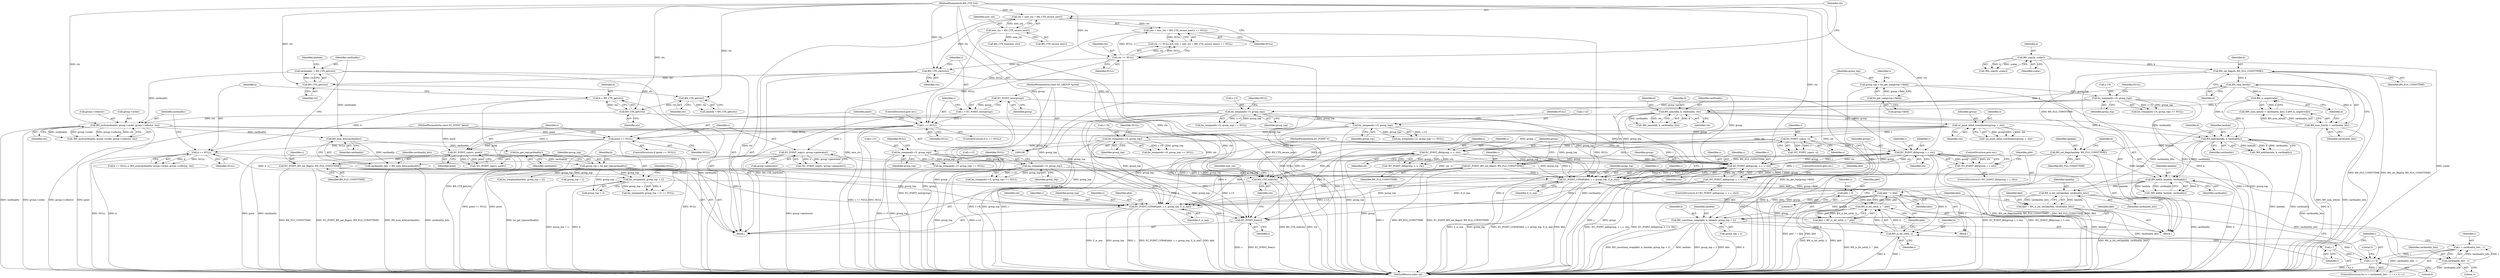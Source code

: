 digraph "0_openssl_56fb454d281a023b3f950d969693553d3f3ceea1@pointer" {
"1000471" [label="(Call,EC_POINT_dbl(group, r, r, ctx))"];
"1000462" [label="(Call,EC_POINT_add(group, s, r, s, ctx))"];
"1000163" [label="(Call,EC_POINT_new(group))"];
"1000109" [label="(MethodParameterIn,const EC_GROUP *group)"];
"1000376" [label="(Call,EC_POINT_dbl(group, s, s, ctx))"];
"1000360" [label="(Call,ec_point_blind_coordinates(group, s, ctx))"];
"1000268" [label="(Call,BN_nnmod(k, k, cardinality, ctx))"];
"1000263" [label="(Call,BN_is_negative(k))"];
"1000260" [label="(Call,BN_num_bits(k))"];
"1000254" [label="(Call,BN_set_flags(k, BN_FLG_CONSTTIME))"];
"1000250" [label="(Call,BN_copy(k, scalar))"];
"1000367" [label="(Call,EC_POINT_copy(r, s))"];
"1000471" [label="(Call,EC_POINT_dbl(group, r, r, ctx))"];
"1000110" [label="(MethodParameterIn,EC_POINT *r)"];
"1000113" [label="(MethodParameterIn,BN_CTX *ctx)"];
"1000454" [label="(Call,EC_POINT_CSWAP(kbit, r, s, group_top, Z_is_one))"];
"1000447" [label="(Call,kbit = BN_is_bit_set(k, i) ^ pbit)"];
"1000449" [label="(Call,BN_is_bit_set(k, i) ^ pbit)"];
"1000450" [label="(Call,BN_is_bit_set(k, i))"];
"1000296" [label="(Call,BN_consttime_swap(kbit, k, lambda, group_top + 2))"];
"1000291" [label="(Call,kbit = BN_is_bit_set(lambda, cardinality_bits))"];
"1000293" [label="(Call,BN_is_bit_set(lambda, cardinality_bits))"];
"1000286" [label="(Call,BN_add(k, lambda, cardinality))"];
"1000276" [label="(Call,BN_add(lambda, k, cardinality))"];
"1000281" [label="(Call,BN_set_flags(lambda, BN_FLG_CONSTTIME))"];
"1000259" [label="(Call,BN_num_bits(k) > cardinality_bits)"];
"1000233" [label="(Call,bn_wexpand(k, group_top + 2))"];
"1000208" [label="(Call,k == NULL)"];
"1000202" [label="(Call,k = BN_CTX_get(ctx))"];
"1000204" [label="(Call,BN_CTX_get(ctx))"];
"1000200" [label="(Call,BN_CTX_get(ctx))"];
"1000196" [label="(Call,BN_CTX_get(ctx))"];
"1000159" [label="(Call,BN_CTX_start(ctx))"];
"1000151" [label="(Call,ctx = new_ctx = BN_CTX_secure_new())"];
"1000153" [label="(Call,new_ctx = BN_CTX_secure_new())"];
"1000147" [label="(Call,ctx == NULL)"];
"1000171" [label="(Call,point == NULL)"];
"1000112" [label="(MethodParameterIn,const EC_POINT *point)"];
"1000166" [label="(Call,s == NULL)"];
"1000161" [label="(Call,s = EC_POINT_new(group))"];
"1000150" [label="(Call,(ctx = new_ctx = BN_CTX_secure_new()) == NULL)"];
"1000226" [label="(Call,group_top = bn_get_top(cardinality))"];
"1000228" [label="(Call,bn_get_top(cardinality))"];
"1000224" [label="(Call,BN_num_bits(cardinality))"];
"1000194" [label="(Call,cardinality = BN_CTX_get(ctx))"];
"1000212" [label="(Call,BN_mul(cardinality, group->order, group->cofactor, ctx))"];
"1000441" [label="(Call,i >= 0)"];
"1000436" [label="(Call,i = cardinality_bits - 1)"];
"1000438" [label="(Call,cardinality_bits - 1)"];
"1000222" [label="(Call,cardinality_bits = BN_num_bits(cardinality))"];
"1000444" [label="(Call,i--)"];
"1000382" [label="(Call,pbit = 0)"];
"1000477" [label="(Call,pbit ^= kbit)"];
"1000371" [label="(Call,EC_POINT_BN_set_flags(r, BN_FLG_CONSTTIME))"];
"1000191" [label="(Call,EC_POINT_BN_set_flags(s, BN_FLG_CONSTTIME))"];
"1000187" [label="(Call,EC_POINT_copy(s, point))"];
"1000177" [label="(Call,EC_POINT_copy(s, group->generator))"];
"1000312" [label="(Call,bn_wexpand(s->X, group_top))"];
"1000303" [label="(Call,group_top = bn_get_top(group->field))"];
"1000305" [label="(Call,bn_get_top(group->field))"];
"1000320" [label="(Call,bn_wexpand(s->Y, group_top))"];
"1000336" [label="(Call,bn_wexpand(r->X, group_top))"];
"1000328" [label="(Call,bn_wexpand(s->Z, group_top))"];
"1000351" [label="(Call,bn_wexpand(r->Z, group_top))"];
"1000344" [label="(Call,bn_wexpand(r->Y, group_top))"];
"1000461" [label="(Call,!EC_POINT_add(group, s, r, s, ctx))"];
"1000470" [label="(Call,!EC_POINT_dbl(group, r, r, ctx))"];
"1000480" [label="(Call,EC_POINT_CSWAP(pbit, r, s, group_top, Z_is_one))"];
"1000491" [label="(Call,EC_POINT_free(s))"];
"1000493" [label="(Call,BN_CTX_end(ctx))"];
"1000281" [label="(Call,BN_set_flags(lambda, BN_FLG_CONSTTIME))"];
"1000321" [label="(Call,s->Y)"];
"1000473" [label="(Identifier,r)"];
"1000458" [label="(Identifier,group_top)"];
"1000222" [label="(Call,cardinality_bits = BN_num_bits(cardinality))"];
"1000461" [label="(Call,!EC_POINT_add(group, s, r, s, ctx))"];
"1000312" [label="(Call,bn_wexpand(s->X, group_top))"];
"1000188" [label="(Identifier,s)"];
"1000240" [label="(Call,bn_wexpand(lambda, group_top + 2))"];
"1000192" [label="(Identifier,s)"];
"1000483" [label="(Identifier,s)"];
"1000303" [label="(Call,group_top = bn_get_top(group->field))"];
"1000439" [label="(Identifier,cardinality_bits)"];
"1000373" [label="(Identifier,BN_FLG_CONSTTIME)"];
"1000262" [label="(Identifier,cardinality_bits)"];
"1000371" [label="(Call,EC_POINT_BN_set_flags(r, BN_FLG_CONSTTIME))"];
"1000205" [label="(Identifier,ctx)"];
"1000454" [label="(Call,EC_POINT_CSWAP(kbit, r, s, group_top, Z_is_one))"];
"1000291" [label="(Call,kbit = BN_is_bit_set(lambda, cardinality_bits))"];
"1000199" [label="(Identifier,lambda)"];
"1000443" [label="(Literal,0)"];
"1000285" [label="(Call,!BN_add(k, lambda, cardinality))"];
"1000109" [label="(MethodParameterIn,const EC_GROUP *group)"];
"1000369" [label="(Identifier,s)"];
"1000235" [label="(Call,group_top + 2)"];
"1000194" [label="(Call,cardinality = BN_CTX_get(ctx))"];
"1000186" [label="(Call,!EC_POINT_copy(s, point))"];
"1000446" [label="(Block,)"];
"1000445" [label="(Identifier,i)"];
"1000481" [label="(Identifier,pbit)"];
"1000327" [label="(Call,bn_wexpand(s->Z, group_top) == NULL)"];
"1000110" [label="(MethodParameterIn,EC_POINT *r)"];
"1000208" [label="(Call,k == NULL)"];
"1000341" [label="(Identifier,NULL)"];
"1000300" [label="(Call,group_top + 2)"];
"1000270" [label="(Identifier,k)"];
"1000202" [label="(Call,k = BN_CTX_get(ctx))"];
"1000166" [label="(Call,s == NULL)"];
"1000440" [label="(Literal,1)"];
"1000363" [label="(Identifier,ctx)"];
"1000328" [label="(Call,bn_wexpand(s->Z, group_top))"];
"1000350" [label="(Call,bn_wexpand(r->Z, group_top) == NULL)"];
"1000227" [label="(Identifier,group_top)"];
"1000287" [label="(Identifier,k)"];
"1000172" [label="(Identifier,point)"];
"1000271" [label="(Identifier,cardinality)"];
"1000311" [label="(Call,bn_wexpand(s->X, group_top) == NULL)"];
"1000211" [label="(Call,!BN_mul(cardinality, group->order, group->cofactor, ctx))"];
"1000256" [label="(Identifier,BN_FLG_CONSTTIME)"];
"1000435" [label="(ControlStructure,for (i = cardinality_bits - 1; i >= 0; i--))"];
"1000250" [label="(Call,BN_copy(k, scalar))"];
"1000471" [label="(Call,EC_POINT_dbl(group, r, r, ctx))"];
"1000232" [label="(Call,bn_wexpand(k, group_top + 2) == NULL)"];
"1000352" [label="(Call,r->Z)"];
"1000356" [label="(Identifier,NULL)"];
"1000304" [label="(Identifier,group_top)"];
"1000314" [label="(Identifier,s)"];
"1000355" [label="(Identifier,group_top)"];
"1000293" [label="(Call,BN_is_bit_set(lambda, cardinality_bits))"];
"1000372" [label="(Identifier,r)"];
"1000258" [label="(Call,(BN_num_bits(k) > cardinality_bits) || (BN_is_negative(k)))"];
"1000368" [label="(Identifier,r)"];
"1000375" [label="(Call,!EC_POINT_dbl(group, s, s, ctx))"];
"1000488" [label="(Identifier,ret)"];
"1000448" [label="(Identifier,kbit)"];
"1000292" [label="(Identifier,kbit)"];
"1000457" [label="(Identifier,s)"];
"1000282" [label="(Identifier,lambda)"];
"1000269" [label="(Identifier,k)"];
"1000263" [label="(Call,BN_is_negative(k))"];
"1000377" [label="(Identifier,group)"];
"1000151" [label="(Call,ctx = new_ctx = BN_CTX_secure_new())"];
"1000255" [label="(Identifier,k)"];
"1000479" [label="(Identifier,kbit)"];
"1000335" [label="(Call,bn_wexpand(r->X, group_top) == NULL)"];
"1000333" [label="(Identifier,NULL)"];
"1000459" [label="(Identifier,Z_is_one)"];
"1000359" [label="(Call,!ec_point_blind_coordinates(group, s, ctx))"];
"1000286" [label="(Call,BN_add(k, lambda, cardinality))"];
"1000200" [label="(Call,BN_CTX_get(ctx))"];
"1000320" [label="(Call,bn_wexpand(s->Y, group_top))"];
"1000382" [label="(Call,pbit = 0)"];
"1000450" [label="(Call,BN_is_bit_set(k, i))"];
"1000343" [label="(Call,bn_wexpand(r->Y, group_top) == NULL)"];
"1000246" [label="(Block,)"];
"1000113" [label="(MethodParameterIn,BN_CTX *ctx)"];
"1000380" [label="(Identifier,ctx)"];
"1000316" [label="(Identifier,group_top)"];
"1000289" [label="(Identifier,cardinality)"];
"1000493" [label="(Call,BN_CTX_end(ctx))"];
"1000384" [label="(Literal,0)"];
"1000324" [label="(Identifier,group_top)"];
"1000348" [label="(Identifier,group_top)"];
"1000223" [label="(Identifier,cardinality_bits)"];
"1000249" [label="(Call,!BN_copy(k, scalar))"];
"1000465" [label="(Identifier,r)"];
"1000162" [label="(Identifier,s)"];
"1000276" [label="(Call,BN_add(lambda, k, cardinality))"];
"1000217" [label="(Call,group->cofactor)"];
"1000204" [label="(Call,BN_CTX_get(ctx))"];
"1000294" [label="(Identifier,lambda)"];
"1000165" [label="(ControlStructure,if (s == NULL))"];
"1000277" [label="(Identifier,lambda)"];
"1000164" [label="(Identifier,group)"];
"1000361" [label="(Identifier,group)"];
"1000267" [label="(Call,!BN_nnmod(k, k, cardinality, ctx))"];
"1000171" [label="(Call,point == NULL)"];
"1000366" [label="(Call,!EC_POINT_copy(r, s))"];
"1000163" [label="(Call,EC_POINT_new(group))"];
"1000455" [label="(Identifier,kbit)"];
"1000453" [label="(Identifier,pbit)"];
"1000288" [label="(Identifier,lambda)"];
"1000437" [label="(Identifier,i)"];
"1000147" [label="(Call,ctx == NULL)"];
"1000177" [label="(Call,EC_POINT_copy(s, group->generator))"];
"1000317" [label="(Identifier,NULL)"];
"1000149" [label="(Identifier,NULL)"];
"1000463" [label="(Identifier,group)"];
"1000242" [label="(Call,group_top + 2)"];
"1000233" [label="(Call,bn_wexpand(k, group_top + 2))"];
"1000168" [label="(Identifier,NULL)"];
"1000306" [label="(Call,group->field)"];
"1000238" [label="(Identifier,NULL)"];
"1000349" [label="(Identifier,NULL)"];
"1000452" [label="(Identifier,i)"];
"1000472" [label="(Identifier,group)"];
"1000444" [label="(Call,i--)"];
"1000254" [label="(Call,BN_set_flags(k, BN_FLG_CONSTTIME))"];
"1000170" [label="(ControlStructure,if (point == NULL))"];
"1000112" [label="(MethodParameterIn,const EC_POINT *point)"];
"1000468" [label="(ControlStructure,goto err;)"];
"1000499" [label="(MethodReturn,static int)"];
"1000466" [label="(Identifier,s)"];
"1000495" [label="(Call,BN_CTX_free(new_ctx))"];
"1000449" [label="(Call,BN_is_bit_set(k, i) ^ pbit)"];
"1000114" [label="(Block,)"];
"1000193" [label="(Identifier,BN_FLG_CONSTTIME)"];
"1000178" [label="(Identifier,s)"];
"1000482" [label="(Identifier,r)"];
"1000492" [label="(Identifier,s)"];
"1000272" [label="(Identifier,ctx)"];
"1000261" [label="(Identifier,k)"];
"1000379" [label="(Identifier,s)"];
"1000295" [label="(Identifier,cardinality_bits)"];
"1000340" [label="(Identifier,group_top)"];
"1000329" [label="(Call,s->Z)"];
"1000251" [label="(Identifier,k)"];
"1000298" [label="(Identifier,k)"];
"1000470" [label="(Call,!EC_POINT_dbl(group, r, r, ctx))"];
"1000226" [label="(Call,group_top = bn_get_top(cardinality))"];
"1000451" [label="(Identifier,k)"];
"1000360" [label="(Call,ec_point_blind_coordinates(group, s, ctx))"];
"1000169" [label="(ControlStructure,goto err;)"];
"1000478" [label="(Identifier,pbit)"];
"1000485" [label="(Identifier,Z_is_one)"];
"1000496" [label="(Identifier,new_ctx)"];
"1000447" [label="(Call,kbit = BN_is_bit_set(k, i) ^ pbit)"];
"1000299" [label="(Identifier,lambda)"];
"1000176" [label="(Call,!EC_POINT_copy(s, group->generator))"];
"1000484" [label="(Identifier,group_top)"];
"1000283" [label="(Identifier,BN_FLG_CONSTTIME)"];
"1000210" [label="(Identifier,NULL)"];
"1000203" [label="(Identifier,k)"];
"1000264" [label="(Identifier,k)"];
"1000278" [label="(Identifier,k)"];
"1000469" [label="(ControlStructure,if (!EC_POINT_dbl(group, r, r, ctx)))"];
"1000460" [label="(ControlStructure,if (!EC_POINT_add(group, s, r, s, ctx)))"];
"1000161" [label="(Call,s = EC_POINT_new(group))"];
"1000150" [label="(Call,(ctx = new_ctx = BN_CTX_secure_new()) == NULL)"];
"1000305" [label="(Call,bn_get_top(group->field))"];
"1000201" [label="(Identifier,ctx)"];
"1000268" [label="(Call,BN_nnmod(k, k, cardinality, ctx))"];
"1000296" [label="(Call,BN_consttime_swap(kbit, k, lambda, group_top + 2))"];
"1000474" [label="(Identifier,r)"];
"1000475" [label="(Identifier,ctx)"];
"1000167" [label="(Identifier,s)"];
"1000220" [label="(Identifier,ctx)"];
"1000319" [label="(Call,bn_wexpand(s->Y, group_top) == NULL)"];
"1000153" [label="(Call,new_ctx = BN_CTX_secure_new())"];
"1000464" [label="(Identifier,s)"];
"1000197" [label="(Identifier,ctx)"];
"1000313" [label="(Call,s->X)"];
"1000383" [label="(Identifier,pbit)"];
"1000209" [label="(Identifier,k)"];
"1000442" [label="(Identifier,i)"];
"1000491" [label="(Call,EC_POINT_free(s))"];
"1000234" [label="(Identifier,k)"];
"1000467" [label="(Identifier,ctx)"];
"1000337" [label="(Call,r->X)"];
"1000155" [label="(Call,BN_CTX_secure_new())"];
"1000438" [label="(Call,cardinality_bits - 1)"];
"1000441" [label="(Call,i >= 0)"];
"1000252" [label="(Identifier,scalar)"];
"1000212" [label="(Call,BN_mul(cardinality, group->order, group->cofactor, ctx))"];
"1000148" [label="(Identifier,ctx)"];
"1000187" [label="(Call,EC_POINT_copy(s, point))"];
"1000378" [label="(Identifier,s)"];
"1000367" [label="(Call,EC_POINT_copy(r, s))"];
"1000159" [label="(Call,BN_CTX_start(ctx))"];
"1000434" [label="(Literal,0)"];
"1000345" [label="(Call,r->Y)"];
"1000207" [label="(Call,k == NULL || !BN_mul(cardinality, group->order, group->cofactor, ctx))"];
"1000214" [label="(Call,group->order)"];
"1000344" [label="(Call,bn_wexpand(r->Y, group_top))"];
"1000480" [label="(Call,EC_POINT_CSWAP(pbit, r, s, group_top, Z_is_one))"];
"1000456" [label="(Identifier,r)"];
"1000229" [label="(Identifier,cardinality)"];
"1000336" [label="(Call,bn_wexpand(r->X, group_top))"];
"1000228" [label="(Call,bn_get_top(cardinality))"];
"1000196" [label="(Call,BN_CTX_get(ctx))"];
"1000477" [label="(Call,pbit ^= kbit)"];
"1000152" [label="(Identifier,ctx)"];
"1000462" [label="(Call,EC_POINT_add(group, s, r, s, ctx))"];
"1000189" [label="(Identifier,point)"];
"1000225" [label="(Identifier,cardinality)"];
"1000195" [label="(Identifier,cardinality)"];
"1000275" [label="(Call,!BN_add(lambda, k, cardinality))"];
"1000259" [label="(Call,BN_num_bits(k) > cardinality_bits)"];
"1000173" [label="(Identifier,NULL)"];
"1000362" [label="(Identifier,s)"];
"1000386" [label="(Identifier,c)"];
"1000325" [label="(Identifier,NULL)"];
"1000476" [label="(ControlStructure,goto err;)"];
"1000156" [label="(Identifier,NULL)"];
"1000224" [label="(Call,BN_num_bits(cardinality))"];
"1000279" [label="(Identifier,cardinality)"];
"1000198" [label="(Call,lambda = BN_CTX_get(ctx))"];
"1000332" [label="(Identifier,group_top)"];
"1000191" [label="(Call,EC_POINT_BN_set_flags(s, BN_FLG_CONSTTIME))"];
"1000297" [label="(Identifier,kbit)"];
"1000436" [label="(Call,i = cardinality_bits - 1)"];
"1000179" [label="(Call,group->generator)"];
"1000494" [label="(Identifier,ctx)"];
"1000160" [label="(Identifier,ctx)"];
"1000146" [label="(Call,ctx == NULL && (ctx = new_ctx = BN_CTX_secure_new()) == NULL)"];
"1000260" [label="(Call,BN_num_bits(k))"];
"1000213" [label="(Identifier,cardinality)"];
"1000154" [label="(Identifier,new_ctx)"];
"1000376" [label="(Call,EC_POINT_dbl(group, s, s, ctx))"];
"1000351" [label="(Call,bn_wexpand(r->Z, group_top))"];
"1000471" -> "1000470"  [label="AST: "];
"1000471" -> "1000475"  [label="CFG: "];
"1000472" -> "1000471"  [label="AST: "];
"1000473" -> "1000471"  [label="AST: "];
"1000474" -> "1000471"  [label="AST: "];
"1000475" -> "1000471"  [label="AST: "];
"1000470" -> "1000471"  [label="CFG: "];
"1000471" -> "1000499"  [label="DDG: group"];
"1000471" -> "1000499"  [label="DDG: r"];
"1000471" -> "1000454"  [label="DDG: r"];
"1000471" -> "1000462"  [label="DDG: group"];
"1000471" -> "1000462"  [label="DDG: ctx"];
"1000471" -> "1000470"  [label="DDG: group"];
"1000471" -> "1000470"  [label="DDG: r"];
"1000471" -> "1000470"  [label="DDG: ctx"];
"1000462" -> "1000471"  [label="DDG: group"];
"1000462" -> "1000471"  [label="DDG: r"];
"1000462" -> "1000471"  [label="DDG: ctx"];
"1000109" -> "1000471"  [label="DDG: group"];
"1000110" -> "1000471"  [label="DDG: r"];
"1000113" -> "1000471"  [label="DDG: ctx"];
"1000471" -> "1000480"  [label="DDG: r"];
"1000471" -> "1000493"  [label="DDG: ctx"];
"1000462" -> "1000461"  [label="AST: "];
"1000462" -> "1000467"  [label="CFG: "];
"1000463" -> "1000462"  [label="AST: "];
"1000464" -> "1000462"  [label="AST: "];
"1000465" -> "1000462"  [label="AST: "];
"1000466" -> "1000462"  [label="AST: "];
"1000467" -> "1000462"  [label="AST: "];
"1000461" -> "1000462"  [label="CFG: "];
"1000462" -> "1000499"  [label="DDG: r"];
"1000462" -> "1000499"  [label="DDG: group"];
"1000462" -> "1000454"  [label="DDG: s"];
"1000462" -> "1000461"  [label="DDG: s"];
"1000462" -> "1000461"  [label="DDG: r"];
"1000462" -> "1000461"  [label="DDG: group"];
"1000462" -> "1000461"  [label="DDG: ctx"];
"1000163" -> "1000462"  [label="DDG: group"];
"1000376" -> "1000462"  [label="DDG: group"];
"1000376" -> "1000462"  [label="DDG: ctx"];
"1000109" -> "1000462"  [label="DDG: group"];
"1000454" -> "1000462"  [label="DDG: s"];
"1000454" -> "1000462"  [label="DDG: r"];
"1000110" -> "1000462"  [label="DDG: r"];
"1000212" -> "1000462"  [label="DDG: ctx"];
"1000204" -> "1000462"  [label="DDG: ctx"];
"1000113" -> "1000462"  [label="DDG: ctx"];
"1000462" -> "1000480"  [label="DDG: s"];
"1000462" -> "1000491"  [label="DDG: s"];
"1000462" -> "1000493"  [label="DDG: ctx"];
"1000163" -> "1000161"  [label="AST: "];
"1000163" -> "1000164"  [label="CFG: "];
"1000164" -> "1000163"  [label="AST: "];
"1000161" -> "1000163"  [label="CFG: "];
"1000163" -> "1000499"  [label="DDG: group"];
"1000163" -> "1000161"  [label="DDG: group"];
"1000109" -> "1000163"  [label="DDG: group"];
"1000109" -> "1000108"  [label="AST: "];
"1000109" -> "1000499"  [label="DDG: group"];
"1000376" -> "1000375"  [label="AST: "];
"1000376" -> "1000380"  [label="CFG: "];
"1000377" -> "1000376"  [label="AST: "];
"1000378" -> "1000376"  [label="AST: "];
"1000379" -> "1000376"  [label="AST: "];
"1000380" -> "1000376"  [label="AST: "];
"1000375" -> "1000376"  [label="CFG: "];
"1000376" -> "1000499"  [label="DDG: group"];
"1000376" -> "1000375"  [label="DDG: group"];
"1000376" -> "1000375"  [label="DDG: s"];
"1000376" -> "1000375"  [label="DDG: ctx"];
"1000360" -> "1000376"  [label="DDG: group"];
"1000360" -> "1000376"  [label="DDG: ctx"];
"1000367" -> "1000376"  [label="DDG: s"];
"1000376" -> "1000454"  [label="DDG: s"];
"1000376" -> "1000480"  [label="DDG: s"];
"1000376" -> "1000491"  [label="DDG: s"];
"1000376" -> "1000493"  [label="DDG: ctx"];
"1000360" -> "1000359"  [label="AST: "];
"1000360" -> "1000363"  [label="CFG: "];
"1000361" -> "1000360"  [label="AST: "];
"1000362" -> "1000360"  [label="AST: "];
"1000363" -> "1000360"  [label="AST: "];
"1000359" -> "1000360"  [label="CFG: "];
"1000360" -> "1000499"  [label="DDG: group"];
"1000360" -> "1000359"  [label="DDG: group"];
"1000360" -> "1000359"  [label="DDG: s"];
"1000360" -> "1000359"  [label="DDG: ctx"];
"1000268" -> "1000360"  [label="DDG: ctx"];
"1000360" -> "1000367"  [label="DDG: s"];
"1000360" -> "1000491"  [label="DDG: s"];
"1000360" -> "1000493"  [label="DDG: ctx"];
"1000268" -> "1000267"  [label="AST: "];
"1000268" -> "1000272"  [label="CFG: "];
"1000269" -> "1000268"  [label="AST: "];
"1000270" -> "1000268"  [label="AST: "];
"1000271" -> "1000268"  [label="AST: "];
"1000272" -> "1000268"  [label="AST: "];
"1000267" -> "1000268"  [label="CFG: "];
"1000268" -> "1000499"  [label="DDG: k"];
"1000268" -> "1000499"  [label="DDG: cardinality"];
"1000268" -> "1000267"  [label="DDG: k"];
"1000268" -> "1000267"  [label="DDG: cardinality"];
"1000268" -> "1000267"  [label="DDG: ctx"];
"1000263" -> "1000268"  [label="DDG: k"];
"1000260" -> "1000268"  [label="DDG: k"];
"1000268" -> "1000276"  [label="DDG: k"];
"1000268" -> "1000276"  [label="DDG: cardinality"];
"1000268" -> "1000493"  [label="DDG: ctx"];
"1000263" -> "1000258"  [label="AST: "];
"1000263" -> "1000264"  [label="CFG: "];
"1000264" -> "1000263"  [label="AST: "];
"1000258" -> "1000263"  [label="CFG: "];
"1000263" -> "1000258"  [label="DDG: k"];
"1000260" -> "1000263"  [label="DDG: k"];
"1000263" -> "1000276"  [label="DDG: k"];
"1000260" -> "1000259"  [label="AST: "];
"1000260" -> "1000261"  [label="CFG: "];
"1000261" -> "1000260"  [label="AST: "];
"1000262" -> "1000260"  [label="CFG: "];
"1000260" -> "1000259"  [label="DDG: k"];
"1000254" -> "1000260"  [label="DDG: k"];
"1000260" -> "1000276"  [label="DDG: k"];
"1000254" -> "1000246"  [label="AST: "];
"1000254" -> "1000256"  [label="CFG: "];
"1000255" -> "1000254"  [label="AST: "];
"1000256" -> "1000254"  [label="AST: "];
"1000261" -> "1000254"  [label="CFG: "];
"1000254" -> "1000499"  [label="DDG: BN_set_flags(k, BN_FLG_CONSTTIME)"];
"1000254" -> "1000499"  [label="DDG: BN_FLG_CONSTTIME"];
"1000250" -> "1000254"  [label="DDG: k"];
"1000254" -> "1000281"  [label="DDG: BN_FLG_CONSTTIME"];
"1000250" -> "1000249"  [label="AST: "];
"1000250" -> "1000252"  [label="CFG: "];
"1000251" -> "1000250"  [label="AST: "];
"1000252" -> "1000250"  [label="AST: "];
"1000249" -> "1000250"  [label="CFG: "];
"1000250" -> "1000499"  [label="DDG: k"];
"1000250" -> "1000499"  [label="DDG: scalar"];
"1000250" -> "1000249"  [label="DDG: k"];
"1000250" -> "1000249"  [label="DDG: scalar"];
"1000367" -> "1000366"  [label="AST: "];
"1000367" -> "1000369"  [label="CFG: "];
"1000368" -> "1000367"  [label="AST: "];
"1000369" -> "1000367"  [label="AST: "];
"1000366" -> "1000367"  [label="CFG: "];
"1000367" -> "1000499"  [label="DDG: r"];
"1000367" -> "1000366"  [label="DDG: r"];
"1000367" -> "1000366"  [label="DDG: s"];
"1000367" -> "1000371"  [label="DDG: r"];
"1000367" -> "1000491"  [label="DDG: s"];
"1000110" -> "1000108"  [label="AST: "];
"1000110" -> "1000499"  [label="DDG: r"];
"1000110" -> "1000454"  [label="DDG: r"];
"1000110" -> "1000480"  [label="DDG: r"];
"1000113" -> "1000108"  [label="AST: "];
"1000113" -> "1000499"  [label="DDG: ctx"];
"1000113" -> "1000147"  [label="DDG: ctx"];
"1000113" -> "1000151"  [label="DDG: ctx"];
"1000113" -> "1000159"  [label="DDG: ctx"];
"1000113" -> "1000196"  [label="DDG: ctx"];
"1000113" -> "1000200"  [label="DDG: ctx"];
"1000113" -> "1000204"  [label="DDG: ctx"];
"1000113" -> "1000212"  [label="DDG: ctx"];
"1000113" -> "1000493"  [label="DDG: ctx"];
"1000454" -> "1000446"  [label="AST: "];
"1000454" -> "1000459"  [label="CFG: "];
"1000455" -> "1000454"  [label="AST: "];
"1000456" -> "1000454"  [label="AST: "];
"1000457" -> "1000454"  [label="AST: "];
"1000458" -> "1000454"  [label="AST: "];
"1000459" -> "1000454"  [label="AST: "];
"1000463" -> "1000454"  [label="CFG: "];
"1000454" -> "1000499"  [label="DDG: kbit"];
"1000454" -> "1000499"  [label="DDG: Z_is_one"];
"1000454" -> "1000499"  [label="DDG: group_top"];
"1000454" -> "1000499"  [label="DDG: EC_POINT_CSWAP(kbit, r, s, group_top, Z_is_one)"];
"1000447" -> "1000454"  [label="DDG: kbit"];
"1000371" -> "1000454"  [label="DDG: r"];
"1000191" -> "1000454"  [label="DDG: s"];
"1000312" -> "1000454"  [label="DDG: group_top"];
"1000320" -> "1000454"  [label="DDG: group_top"];
"1000336" -> "1000454"  [label="DDG: group_top"];
"1000351" -> "1000454"  [label="DDG: group_top"];
"1000328" -> "1000454"  [label="DDG: group_top"];
"1000344" -> "1000454"  [label="DDG: group_top"];
"1000226" -> "1000454"  [label="DDG: group_top"];
"1000454" -> "1000477"  [label="DDG: kbit"];
"1000454" -> "1000480"  [label="DDG: group_top"];
"1000454" -> "1000480"  [label="DDG: Z_is_one"];
"1000447" -> "1000446"  [label="AST: "];
"1000447" -> "1000449"  [label="CFG: "];
"1000448" -> "1000447"  [label="AST: "];
"1000449" -> "1000447"  [label="AST: "];
"1000455" -> "1000447"  [label="CFG: "];
"1000447" -> "1000499"  [label="DDG: BN_is_bit_set(k, i) ^ pbit"];
"1000449" -> "1000447"  [label="DDG: BN_is_bit_set(k, i)"];
"1000449" -> "1000447"  [label="DDG: pbit"];
"1000449" -> "1000453"  [label="CFG: "];
"1000450" -> "1000449"  [label="AST: "];
"1000453" -> "1000449"  [label="AST: "];
"1000449" -> "1000499"  [label="DDG: BN_is_bit_set(k, i)"];
"1000449" -> "1000499"  [label="DDG: pbit"];
"1000450" -> "1000449"  [label="DDG: k"];
"1000450" -> "1000449"  [label="DDG: i"];
"1000382" -> "1000449"  [label="DDG: pbit"];
"1000477" -> "1000449"  [label="DDG: pbit"];
"1000449" -> "1000477"  [label="DDG: pbit"];
"1000450" -> "1000452"  [label="CFG: "];
"1000451" -> "1000450"  [label="AST: "];
"1000452" -> "1000450"  [label="AST: "];
"1000453" -> "1000450"  [label="CFG: "];
"1000450" -> "1000499"  [label="DDG: i"];
"1000450" -> "1000499"  [label="DDG: k"];
"1000450" -> "1000444"  [label="DDG: i"];
"1000296" -> "1000450"  [label="DDG: k"];
"1000233" -> "1000450"  [label="DDG: k"];
"1000441" -> "1000450"  [label="DDG: i"];
"1000296" -> "1000246"  [label="AST: "];
"1000296" -> "1000300"  [label="CFG: "];
"1000297" -> "1000296"  [label="AST: "];
"1000298" -> "1000296"  [label="AST: "];
"1000299" -> "1000296"  [label="AST: "];
"1000300" -> "1000296"  [label="AST: "];
"1000304" -> "1000296"  [label="CFG: "];
"1000296" -> "1000499"  [label="DDG: k"];
"1000296" -> "1000499"  [label="DDG: BN_consttime_swap(kbit, k, lambda, group_top + 2)"];
"1000296" -> "1000499"  [label="DDG: lambda"];
"1000296" -> "1000499"  [label="DDG: group_top + 2"];
"1000296" -> "1000499"  [label="DDG: kbit"];
"1000291" -> "1000296"  [label="DDG: kbit"];
"1000286" -> "1000296"  [label="DDG: k"];
"1000293" -> "1000296"  [label="DDG: lambda"];
"1000291" -> "1000246"  [label="AST: "];
"1000291" -> "1000293"  [label="CFG: "];
"1000292" -> "1000291"  [label="AST: "];
"1000293" -> "1000291"  [label="AST: "];
"1000297" -> "1000291"  [label="CFG: "];
"1000291" -> "1000499"  [label="DDG: BN_is_bit_set(lambda, cardinality_bits)"];
"1000293" -> "1000291"  [label="DDG: lambda"];
"1000293" -> "1000291"  [label="DDG: cardinality_bits"];
"1000293" -> "1000295"  [label="CFG: "];
"1000294" -> "1000293"  [label="AST: "];
"1000295" -> "1000293"  [label="AST: "];
"1000293" -> "1000499"  [label="DDG: cardinality_bits"];
"1000286" -> "1000293"  [label="DDG: lambda"];
"1000259" -> "1000293"  [label="DDG: cardinality_bits"];
"1000293" -> "1000438"  [label="DDG: cardinality_bits"];
"1000286" -> "1000285"  [label="AST: "];
"1000286" -> "1000289"  [label="CFG: "];
"1000287" -> "1000286"  [label="AST: "];
"1000288" -> "1000286"  [label="AST: "];
"1000289" -> "1000286"  [label="AST: "];
"1000285" -> "1000286"  [label="CFG: "];
"1000286" -> "1000499"  [label="DDG: k"];
"1000286" -> "1000499"  [label="DDG: cardinality"];
"1000286" -> "1000499"  [label="DDG: lambda"];
"1000286" -> "1000285"  [label="DDG: k"];
"1000286" -> "1000285"  [label="DDG: lambda"];
"1000286" -> "1000285"  [label="DDG: cardinality"];
"1000276" -> "1000286"  [label="DDG: k"];
"1000276" -> "1000286"  [label="DDG: cardinality"];
"1000281" -> "1000286"  [label="DDG: lambda"];
"1000276" -> "1000275"  [label="AST: "];
"1000276" -> "1000279"  [label="CFG: "];
"1000277" -> "1000276"  [label="AST: "];
"1000278" -> "1000276"  [label="AST: "];
"1000279" -> "1000276"  [label="AST: "];
"1000275" -> "1000276"  [label="CFG: "];
"1000276" -> "1000499"  [label="DDG: k"];
"1000276" -> "1000499"  [label="DDG: lambda"];
"1000276" -> "1000499"  [label="DDG: cardinality"];
"1000276" -> "1000275"  [label="DDG: lambda"];
"1000276" -> "1000275"  [label="DDG: k"];
"1000276" -> "1000275"  [label="DDG: cardinality"];
"1000276" -> "1000281"  [label="DDG: lambda"];
"1000281" -> "1000246"  [label="AST: "];
"1000281" -> "1000283"  [label="CFG: "];
"1000282" -> "1000281"  [label="AST: "];
"1000283" -> "1000281"  [label="AST: "];
"1000287" -> "1000281"  [label="CFG: "];
"1000281" -> "1000499"  [label="DDG: BN_set_flags(lambda, BN_FLG_CONSTTIME)"];
"1000281" -> "1000499"  [label="DDG: BN_FLG_CONSTTIME"];
"1000281" -> "1000371"  [label="DDG: BN_FLG_CONSTTIME"];
"1000259" -> "1000258"  [label="AST: "];
"1000259" -> "1000262"  [label="CFG: "];
"1000262" -> "1000259"  [label="AST: "];
"1000264" -> "1000259"  [label="CFG: "];
"1000258" -> "1000259"  [label="CFG: "];
"1000259" -> "1000499"  [label="DDG: BN_num_bits(k)"];
"1000259" -> "1000499"  [label="DDG: cardinality_bits"];
"1000259" -> "1000258"  [label="DDG: BN_num_bits(k)"];
"1000259" -> "1000258"  [label="DDG: cardinality_bits"];
"1000233" -> "1000232"  [label="AST: "];
"1000233" -> "1000235"  [label="CFG: "];
"1000234" -> "1000233"  [label="AST: "];
"1000235" -> "1000233"  [label="AST: "];
"1000238" -> "1000233"  [label="CFG: "];
"1000233" -> "1000499"  [label="DDG: group_top + 2"];
"1000233" -> "1000499"  [label="DDG: k"];
"1000233" -> "1000232"  [label="DDG: k"];
"1000233" -> "1000232"  [label="DDG: group_top + 2"];
"1000208" -> "1000233"  [label="DDG: k"];
"1000226" -> "1000233"  [label="DDG: group_top"];
"1000208" -> "1000207"  [label="AST: "];
"1000208" -> "1000210"  [label="CFG: "];
"1000209" -> "1000208"  [label="AST: "];
"1000210" -> "1000208"  [label="AST: "];
"1000213" -> "1000208"  [label="CFG: "];
"1000207" -> "1000208"  [label="CFG: "];
"1000208" -> "1000499"  [label="DDG: k"];
"1000208" -> "1000499"  [label="DDG: NULL"];
"1000208" -> "1000207"  [label="DDG: k"];
"1000208" -> "1000207"  [label="DDG: NULL"];
"1000202" -> "1000208"  [label="DDG: k"];
"1000171" -> "1000208"  [label="DDG: NULL"];
"1000208" -> "1000232"  [label="DDG: NULL"];
"1000202" -> "1000114"  [label="AST: "];
"1000202" -> "1000204"  [label="CFG: "];
"1000203" -> "1000202"  [label="AST: "];
"1000204" -> "1000202"  [label="AST: "];
"1000209" -> "1000202"  [label="CFG: "];
"1000202" -> "1000499"  [label="DDG: BN_CTX_get(ctx)"];
"1000204" -> "1000202"  [label="DDG: ctx"];
"1000204" -> "1000205"  [label="CFG: "];
"1000205" -> "1000204"  [label="AST: "];
"1000200" -> "1000204"  [label="DDG: ctx"];
"1000204" -> "1000212"  [label="DDG: ctx"];
"1000204" -> "1000493"  [label="DDG: ctx"];
"1000200" -> "1000198"  [label="AST: "];
"1000200" -> "1000201"  [label="CFG: "];
"1000201" -> "1000200"  [label="AST: "];
"1000198" -> "1000200"  [label="CFG: "];
"1000200" -> "1000198"  [label="DDG: ctx"];
"1000196" -> "1000200"  [label="DDG: ctx"];
"1000196" -> "1000194"  [label="AST: "];
"1000196" -> "1000197"  [label="CFG: "];
"1000197" -> "1000196"  [label="AST: "];
"1000194" -> "1000196"  [label="CFG: "];
"1000196" -> "1000194"  [label="DDG: ctx"];
"1000159" -> "1000196"  [label="DDG: ctx"];
"1000159" -> "1000114"  [label="AST: "];
"1000159" -> "1000160"  [label="CFG: "];
"1000160" -> "1000159"  [label="AST: "];
"1000162" -> "1000159"  [label="CFG: "];
"1000159" -> "1000499"  [label="DDG: BN_CTX_start(ctx)"];
"1000151" -> "1000159"  [label="DDG: ctx"];
"1000147" -> "1000159"  [label="DDG: ctx"];
"1000159" -> "1000493"  [label="DDG: ctx"];
"1000151" -> "1000150"  [label="AST: "];
"1000151" -> "1000153"  [label="CFG: "];
"1000152" -> "1000151"  [label="AST: "];
"1000153" -> "1000151"  [label="AST: "];
"1000156" -> "1000151"  [label="CFG: "];
"1000151" -> "1000499"  [label="DDG: ctx"];
"1000151" -> "1000150"  [label="DDG: ctx"];
"1000153" -> "1000151"  [label="DDG: new_ctx"];
"1000153" -> "1000155"  [label="CFG: "];
"1000154" -> "1000153"  [label="AST: "];
"1000155" -> "1000153"  [label="AST: "];
"1000153" -> "1000499"  [label="DDG: BN_CTX_secure_new()"];
"1000153" -> "1000499"  [label="DDG: new_ctx"];
"1000153" -> "1000495"  [label="DDG: new_ctx"];
"1000147" -> "1000146"  [label="AST: "];
"1000147" -> "1000149"  [label="CFG: "];
"1000148" -> "1000147"  [label="AST: "];
"1000149" -> "1000147"  [label="AST: "];
"1000152" -> "1000147"  [label="CFG: "];
"1000146" -> "1000147"  [label="CFG: "];
"1000147" -> "1000499"  [label="DDG: ctx"];
"1000147" -> "1000499"  [label="DDG: NULL"];
"1000147" -> "1000146"  [label="DDG: ctx"];
"1000147" -> "1000146"  [label="DDG: NULL"];
"1000147" -> "1000150"  [label="DDG: NULL"];
"1000147" -> "1000166"  [label="DDG: NULL"];
"1000171" -> "1000170"  [label="AST: "];
"1000171" -> "1000173"  [label="CFG: "];
"1000172" -> "1000171"  [label="AST: "];
"1000173" -> "1000171"  [label="AST: "];
"1000178" -> "1000171"  [label="CFG: "];
"1000188" -> "1000171"  [label="CFG: "];
"1000171" -> "1000499"  [label="DDG: point"];
"1000171" -> "1000499"  [label="DDG: NULL"];
"1000171" -> "1000499"  [label="DDG: point == NULL"];
"1000112" -> "1000171"  [label="DDG: point"];
"1000166" -> "1000171"  [label="DDG: NULL"];
"1000171" -> "1000187"  [label="DDG: point"];
"1000112" -> "1000108"  [label="AST: "];
"1000112" -> "1000499"  [label="DDG: point"];
"1000112" -> "1000187"  [label="DDG: point"];
"1000166" -> "1000165"  [label="AST: "];
"1000166" -> "1000168"  [label="CFG: "];
"1000167" -> "1000166"  [label="AST: "];
"1000168" -> "1000166"  [label="AST: "];
"1000169" -> "1000166"  [label="CFG: "];
"1000172" -> "1000166"  [label="CFG: "];
"1000166" -> "1000499"  [label="DDG: NULL"];
"1000166" -> "1000499"  [label="DDG: s == NULL"];
"1000161" -> "1000166"  [label="DDG: s"];
"1000150" -> "1000166"  [label="DDG: NULL"];
"1000166" -> "1000177"  [label="DDG: s"];
"1000166" -> "1000187"  [label="DDG: s"];
"1000166" -> "1000491"  [label="DDG: s"];
"1000161" -> "1000114"  [label="AST: "];
"1000162" -> "1000161"  [label="AST: "];
"1000167" -> "1000161"  [label="CFG: "];
"1000161" -> "1000499"  [label="DDG: EC_POINT_new(group)"];
"1000150" -> "1000146"  [label="AST: "];
"1000150" -> "1000156"  [label="CFG: "];
"1000156" -> "1000150"  [label="AST: "];
"1000146" -> "1000150"  [label="CFG: "];
"1000150" -> "1000499"  [label="DDG: NULL"];
"1000150" -> "1000146"  [label="DDG: NULL"];
"1000226" -> "1000114"  [label="AST: "];
"1000226" -> "1000228"  [label="CFG: "];
"1000227" -> "1000226"  [label="AST: "];
"1000228" -> "1000226"  [label="AST: "];
"1000234" -> "1000226"  [label="CFG: "];
"1000226" -> "1000499"  [label="DDG: bn_get_top(cardinality)"];
"1000228" -> "1000226"  [label="DDG: cardinality"];
"1000226" -> "1000235"  [label="DDG: group_top"];
"1000226" -> "1000240"  [label="DDG: group_top"];
"1000226" -> "1000242"  [label="DDG: group_top"];
"1000226" -> "1000480"  [label="DDG: group_top"];
"1000228" -> "1000229"  [label="CFG: "];
"1000229" -> "1000228"  [label="AST: "];
"1000228" -> "1000499"  [label="DDG: cardinality"];
"1000224" -> "1000228"  [label="DDG: cardinality"];
"1000224" -> "1000222"  [label="AST: "];
"1000224" -> "1000225"  [label="CFG: "];
"1000225" -> "1000224"  [label="AST: "];
"1000222" -> "1000224"  [label="CFG: "];
"1000224" -> "1000222"  [label="DDG: cardinality"];
"1000194" -> "1000224"  [label="DDG: cardinality"];
"1000212" -> "1000224"  [label="DDG: cardinality"];
"1000194" -> "1000114"  [label="AST: "];
"1000195" -> "1000194"  [label="AST: "];
"1000199" -> "1000194"  [label="CFG: "];
"1000194" -> "1000499"  [label="DDG: cardinality"];
"1000194" -> "1000212"  [label="DDG: cardinality"];
"1000212" -> "1000211"  [label="AST: "];
"1000212" -> "1000220"  [label="CFG: "];
"1000213" -> "1000212"  [label="AST: "];
"1000214" -> "1000212"  [label="AST: "];
"1000217" -> "1000212"  [label="AST: "];
"1000220" -> "1000212"  [label="AST: "];
"1000211" -> "1000212"  [label="CFG: "];
"1000212" -> "1000499"  [label="DDG: group->cofactor"];
"1000212" -> "1000499"  [label="DDG: group->order"];
"1000212" -> "1000499"  [label="DDG: cardinality"];
"1000212" -> "1000211"  [label="DDG: cardinality"];
"1000212" -> "1000211"  [label="DDG: group->order"];
"1000212" -> "1000211"  [label="DDG: group->cofactor"];
"1000212" -> "1000211"  [label="DDG: ctx"];
"1000212" -> "1000493"  [label="DDG: ctx"];
"1000441" -> "1000435"  [label="AST: "];
"1000441" -> "1000443"  [label="CFG: "];
"1000442" -> "1000441"  [label="AST: "];
"1000443" -> "1000441"  [label="AST: "];
"1000434" -> "1000441"  [label="CFG: "];
"1000448" -> "1000441"  [label="CFG: "];
"1000441" -> "1000499"  [label="DDG: i"];
"1000441" -> "1000499"  [label="DDG: i >= 0"];
"1000436" -> "1000441"  [label="DDG: i"];
"1000444" -> "1000441"  [label="DDG: i"];
"1000436" -> "1000435"  [label="AST: "];
"1000436" -> "1000438"  [label="CFG: "];
"1000437" -> "1000436"  [label="AST: "];
"1000438" -> "1000436"  [label="AST: "];
"1000442" -> "1000436"  [label="CFG: "];
"1000436" -> "1000499"  [label="DDG: cardinality_bits - 1"];
"1000438" -> "1000436"  [label="DDG: cardinality_bits"];
"1000438" -> "1000436"  [label="DDG: 1"];
"1000438" -> "1000440"  [label="CFG: "];
"1000439" -> "1000438"  [label="AST: "];
"1000440" -> "1000438"  [label="AST: "];
"1000438" -> "1000499"  [label="DDG: cardinality_bits"];
"1000222" -> "1000438"  [label="DDG: cardinality_bits"];
"1000222" -> "1000114"  [label="AST: "];
"1000223" -> "1000222"  [label="AST: "];
"1000227" -> "1000222"  [label="CFG: "];
"1000222" -> "1000499"  [label="DDG: cardinality_bits"];
"1000222" -> "1000499"  [label="DDG: BN_num_bits(cardinality)"];
"1000444" -> "1000435"  [label="AST: "];
"1000444" -> "1000445"  [label="CFG: "];
"1000445" -> "1000444"  [label="AST: "];
"1000442" -> "1000444"  [label="CFG: "];
"1000382" -> "1000246"  [label="AST: "];
"1000382" -> "1000384"  [label="CFG: "];
"1000383" -> "1000382"  [label="AST: "];
"1000384" -> "1000382"  [label="AST: "];
"1000386" -> "1000382"  [label="CFG: "];
"1000382" -> "1000480"  [label="DDG: pbit"];
"1000477" -> "1000446"  [label="AST: "];
"1000477" -> "1000479"  [label="CFG: "];
"1000478" -> "1000477"  [label="AST: "];
"1000479" -> "1000477"  [label="AST: "];
"1000445" -> "1000477"  [label="CFG: "];
"1000477" -> "1000499"  [label="DDG: kbit"];
"1000477" -> "1000499"  [label="DDG: pbit ^= kbit"];
"1000477" -> "1000480"  [label="DDG: pbit"];
"1000371" -> "1000246"  [label="AST: "];
"1000371" -> "1000373"  [label="CFG: "];
"1000372" -> "1000371"  [label="AST: "];
"1000373" -> "1000371"  [label="AST: "];
"1000377" -> "1000371"  [label="CFG: "];
"1000371" -> "1000499"  [label="DDG: BN_FLG_CONSTTIME"];
"1000371" -> "1000499"  [label="DDG: r"];
"1000371" -> "1000499"  [label="DDG: EC_POINT_BN_set_flags(r, BN_FLG_CONSTTIME)"];
"1000371" -> "1000480"  [label="DDG: r"];
"1000191" -> "1000114"  [label="AST: "];
"1000191" -> "1000193"  [label="CFG: "];
"1000192" -> "1000191"  [label="AST: "];
"1000193" -> "1000191"  [label="AST: "];
"1000195" -> "1000191"  [label="CFG: "];
"1000191" -> "1000499"  [label="DDG: EC_POINT_BN_set_flags(s, BN_FLG_CONSTTIME)"];
"1000191" -> "1000499"  [label="DDG: BN_FLG_CONSTTIME"];
"1000187" -> "1000191"  [label="DDG: s"];
"1000177" -> "1000191"  [label="DDG: s"];
"1000191" -> "1000480"  [label="DDG: s"];
"1000191" -> "1000491"  [label="DDG: s"];
"1000187" -> "1000186"  [label="AST: "];
"1000187" -> "1000189"  [label="CFG: "];
"1000188" -> "1000187"  [label="AST: "];
"1000189" -> "1000187"  [label="AST: "];
"1000186" -> "1000187"  [label="CFG: "];
"1000187" -> "1000499"  [label="DDG: point"];
"1000187" -> "1000186"  [label="DDG: s"];
"1000187" -> "1000186"  [label="DDG: point"];
"1000187" -> "1000491"  [label="DDG: s"];
"1000177" -> "1000176"  [label="AST: "];
"1000177" -> "1000179"  [label="CFG: "];
"1000178" -> "1000177"  [label="AST: "];
"1000179" -> "1000177"  [label="AST: "];
"1000176" -> "1000177"  [label="CFG: "];
"1000177" -> "1000499"  [label="DDG: group->generator"];
"1000177" -> "1000176"  [label="DDG: s"];
"1000177" -> "1000176"  [label="DDG: group->generator"];
"1000177" -> "1000491"  [label="DDG: s"];
"1000312" -> "1000311"  [label="AST: "];
"1000312" -> "1000316"  [label="CFG: "];
"1000313" -> "1000312"  [label="AST: "];
"1000316" -> "1000312"  [label="AST: "];
"1000317" -> "1000312"  [label="CFG: "];
"1000312" -> "1000499"  [label="DDG: group_top"];
"1000312" -> "1000499"  [label="DDG: s->X"];
"1000312" -> "1000311"  [label="DDG: s->X"];
"1000312" -> "1000311"  [label="DDG: group_top"];
"1000303" -> "1000312"  [label="DDG: group_top"];
"1000312" -> "1000320"  [label="DDG: group_top"];
"1000312" -> "1000480"  [label="DDG: group_top"];
"1000303" -> "1000246"  [label="AST: "];
"1000303" -> "1000305"  [label="CFG: "];
"1000304" -> "1000303"  [label="AST: "];
"1000305" -> "1000303"  [label="AST: "];
"1000314" -> "1000303"  [label="CFG: "];
"1000303" -> "1000499"  [label="DDG: bn_get_top(group->field)"];
"1000305" -> "1000303"  [label="DDG: group->field"];
"1000305" -> "1000306"  [label="CFG: "];
"1000306" -> "1000305"  [label="AST: "];
"1000305" -> "1000499"  [label="DDG: group->field"];
"1000320" -> "1000319"  [label="AST: "];
"1000320" -> "1000324"  [label="CFG: "];
"1000321" -> "1000320"  [label="AST: "];
"1000324" -> "1000320"  [label="AST: "];
"1000325" -> "1000320"  [label="CFG: "];
"1000320" -> "1000499"  [label="DDG: group_top"];
"1000320" -> "1000499"  [label="DDG: s->Y"];
"1000320" -> "1000319"  [label="DDG: s->Y"];
"1000320" -> "1000319"  [label="DDG: group_top"];
"1000320" -> "1000328"  [label="DDG: group_top"];
"1000320" -> "1000480"  [label="DDG: group_top"];
"1000336" -> "1000335"  [label="AST: "];
"1000336" -> "1000340"  [label="CFG: "];
"1000337" -> "1000336"  [label="AST: "];
"1000340" -> "1000336"  [label="AST: "];
"1000341" -> "1000336"  [label="CFG: "];
"1000336" -> "1000499"  [label="DDG: group_top"];
"1000336" -> "1000499"  [label="DDG: r->X"];
"1000336" -> "1000335"  [label="DDG: r->X"];
"1000336" -> "1000335"  [label="DDG: group_top"];
"1000328" -> "1000336"  [label="DDG: group_top"];
"1000336" -> "1000344"  [label="DDG: group_top"];
"1000336" -> "1000480"  [label="DDG: group_top"];
"1000328" -> "1000327"  [label="AST: "];
"1000328" -> "1000332"  [label="CFG: "];
"1000329" -> "1000328"  [label="AST: "];
"1000332" -> "1000328"  [label="AST: "];
"1000333" -> "1000328"  [label="CFG: "];
"1000328" -> "1000499"  [label="DDG: group_top"];
"1000328" -> "1000499"  [label="DDG: s->Z"];
"1000328" -> "1000327"  [label="DDG: s->Z"];
"1000328" -> "1000327"  [label="DDG: group_top"];
"1000328" -> "1000480"  [label="DDG: group_top"];
"1000351" -> "1000350"  [label="AST: "];
"1000351" -> "1000355"  [label="CFG: "];
"1000352" -> "1000351"  [label="AST: "];
"1000355" -> "1000351"  [label="AST: "];
"1000356" -> "1000351"  [label="CFG: "];
"1000351" -> "1000499"  [label="DDG: r->Z"];
"1000351" -> "1000499"  [label="DDG: group_top"];
"1000351" -> "1000350"  [label="DDG: r->Z"];
"1000351" -> "1000350"  [label="DDG: group_top"];
"1000344" -> "1000351"  [label="DDG: group_top"];
"1000351" -> "1000480"  [label="DDG: group_top"];
"1000344" -> "1000343"  [label="AST: "];
"1000344" -> "1000348"  [label="CFG: "];
"1000345" -> "1000344"  [label="AST: "];
"1000348" -> "1000344"  [label="AST: "];
"1000349" -> "1000344"  [label="CFG: "];
"1000344" -> "1000499"  [label="DDG: group_top"];
"1000344" -> "1000499"  [label="DDG: r->Y"];
"1000344" -> "1000343"  [label="DDG: r->Y"];
"1000344" -> "1000343"  [label="DDG: group_top"];
"1000344" -> "1000480"  [label="DDG: group_top"];
"1000461" -> "1000460"  [label="AST: "];
"1000468" -> "1000461"  [label="CFG: "];
"1000472" -> "1000461"  [label="CFG: "];
"1000461" -> "1000499"  [label="DDG: !EC_POINT_add(group, s, r, s, ctx)"];
"1000461" -> "1000499"  [label="DDG: EC_POINT_add(group, s, r, s, ctx)"];
"1000470" -> "1000469"  [label="AST: "];
"1000476" -> "1000470"  [label="CFG: "];
"1000478" -> "1000470"  [label="CFG: "];
"1000470" -> "1000499"  [label="DDG: EC_POINT_dbl(group, r, r, ctx)"];
"1000470" -> "1000499"  [label="DDG: !EC_POINT_dbl(group, r, r, ctx)"];
"1000480" -> "1000114"  [label="AST: "];
"1000480" -> "1000485"  [label="CFG: "];
"1000481" -> "1000480"  [label="AST: "];
"1000482" -> "1000480"  [label="AST: "];
"1000483" -> "1000480"  [label="AST: "];
"1000484" -> "1000480"  [label="AST: "];
"1000485" -> "1000480"  [label="AST: "];
"1000488" -> "1000480"  [label="CFG: "];
"1000480" -> "1000499"  [label="DDG: EC_POINT_CSWAP(pbit, r, s, group_top, Z_is_one)"];
"1000480" -> "1000499"  [label="DDG: pbit"];
"1000480" -> "1000499"  [label="DDG: Z_is_one"];
"1000480" -> "1000499"  [label="DDG: group_top"];
"1000480" -> "1000499"  [label="DDG: r"];
"1000480" -> "1000491"  [label="DDG: s"];
"1000491" -> "1000114"  [label="AST: "];
"1000491" -> "1000492"  [label="CFG: "];
"1000492" -> "1000491"  [label="AST: "];
"1000494" -> "1000491"  [label="CFG: "];
"1000491" -> "1000499"  [label="DDG: EC_POINT_free(s)"];
"1000491" -> "1000499"  [label="DDG: s"];
"1000493" -> "1000114"  [label="AST: "];
"1000493" -> "1000494"  [label="CFG: "];
"1000494" -> "1000493"  [label="AST: "];
"1000496" -> "1000493"  [label="CFG: "];
"1000493" -> "1000499"  [label="DDG: ctx"];
"1000493" -> "1000499"  [label="DDG: BN_CTX_end(ctx)"];
}
